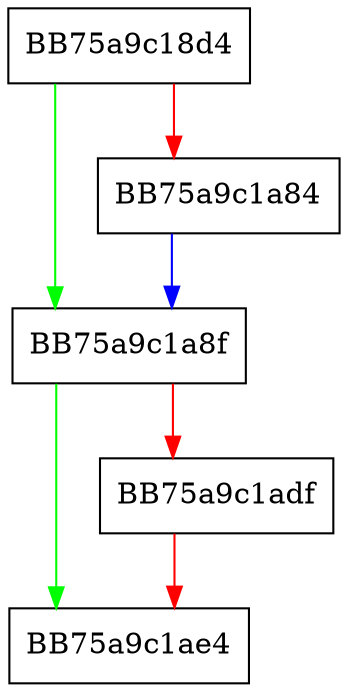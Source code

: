 digraph profiling_database_service_api_impl {
  node [shape="box"];
  graph [splines=ortho];
  BB75a9c18d4 -> BB75a9c1a8f [color="green"];
  BB75a9c18d4 -> BB75a9c1a84 [color="red"];
  BB75a9c1a84 -> BB75a9c1a8f [color="blue"];
  BB75a9c1a8f -> BB75a9c1ae4 [color="green"];
  BB75a9c1a8f -> BB75a9c1adf [color="red"];
  BB75a9c1adf -> BB75a9c1ae4 [color="red"];
}